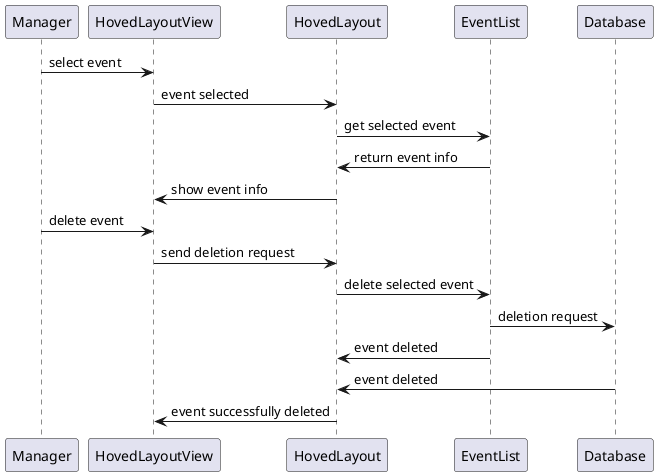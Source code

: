 @startuml
Manager -> HovedLayoutView: select event
HovedLayoutView -> HovedLayout: event selected
HovedLayout -> EventList: get selected event
EventList -> HovedLayout: return event info
HovedLayout -> HovedLayoutView: show event info
Manager -> HovedLayoutView: delete event
HovedLayoutView -> HovedLayout: send deletion request
HovedLayout -> EventList: delete selected event
EventList -> Database: deletion request
EventList -> HovedLayout: event deleted
Database -> HovedLayout: event deleted
HovedLayout -> HovedLayoutView: event successfully deleted
@enduml